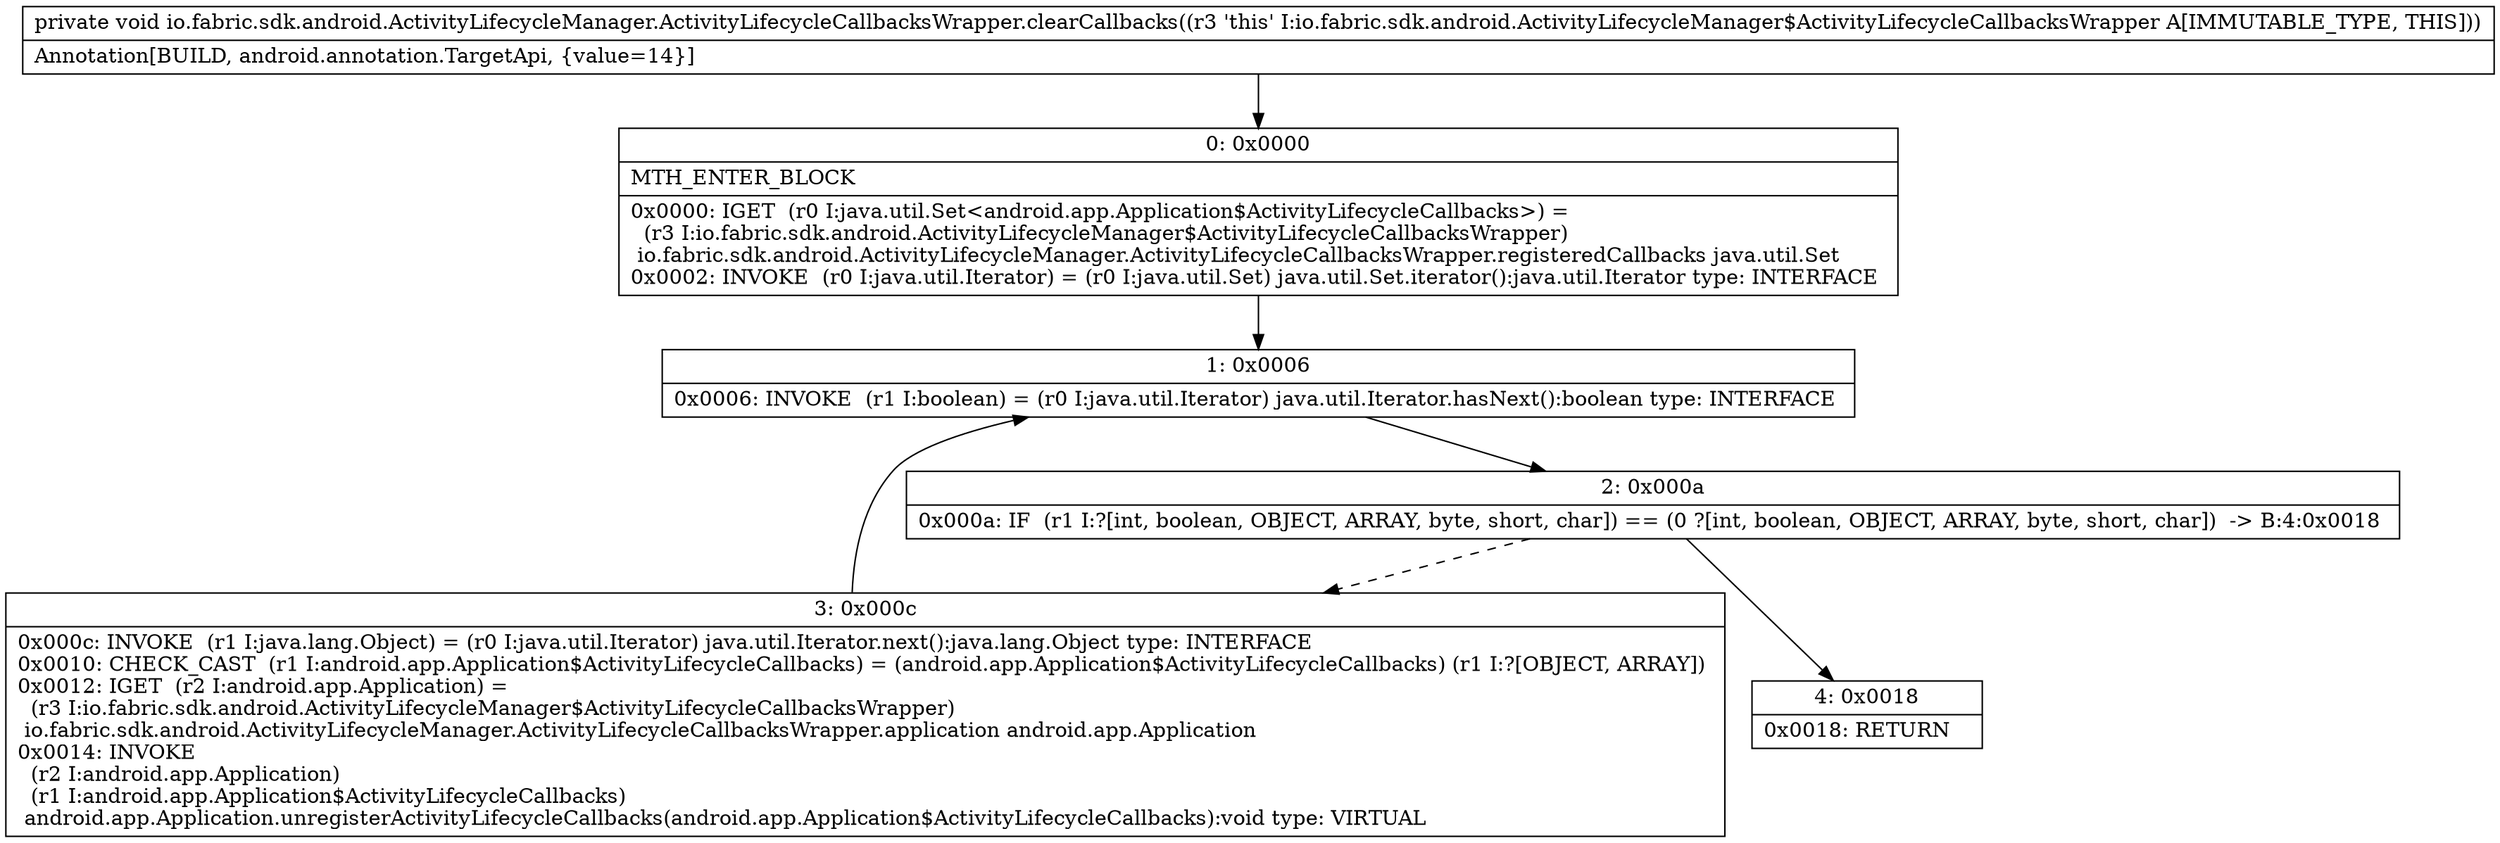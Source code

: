digraph "CFG forio.fabric.sdk.android.ActivityLifecycleManager.ActivityLifecycleCallbacksWrapper.clearCallbacks()V" {
Node_0 [shape=record,label="{0\:\ 0x0000|MTH_ENTER_BLOCK\l|0x0000: IGET  (r0 I:java.util.Set\<android.app.Application$ActivityLifecycleCallbacks\>) = \l  (r3 I:io.fabric.sdk.android.ActivityLifecycleManager$ActivityLifecycleCallbacksWrapper)\l io.fabric.sdk.android.ActivityLifecycleManager.ActivityLifecycleCallbacksWrapper.registeredCallbacks java.util.Set \l0x0002: INVOKE  (r0 I:java.util.Iterator) = (r0 I:java.util.Set) java.util.Set.iterator():java.util.Iterator type: INTERFACE \l}"];
Node_1 [shape=record,label="{1\:\ 0x0006|0x0006: INVOKE  (r1 I:boolean) = (r0 I:java.util.Iterator) java.util.Iterator.hasNext():boolean type: INTERFACE \l}"];
Node_2 [shape=record,label="{2\:\ 0x000a|0x000a: IF  (r1 I:?[int, boolean, OBJECT, ARRAY, byte, short, char]) == (0 ?[int, boolean, OBJECT, ARRAY, byte, short, char])  \-\> B:4:0x0018 \l}"];
Node_3 [shape=record,label="{3\:\ 0x000c|0x000c: INVOKE  (r1 I:java.lang.Object) = (r0 I:java.util.Iterator) java.util.Iterator.next():java.lang.Object type: INTERFACE \l0x0010: CHECK_CAST  (r1 I:android.app.Application$ActivityLifecycleCallbacks) = (android.app.Application$ActivityLifecycleCallbacks) (r1 I:?[OBJECT, ARRAY]) \l0x0012: IGET  (r2 I:android.app.Application) = \l  (r3 I:io.fabric.sdk.android.ActivityLifecycleManager$ActivityLifecycleCallbacksWrapper)\l io.fabric.sdk.android.ActivityLifecycleManager.ActivityLifecycleCallbacksWrapper.application android.app.Application \l0x0014: INVOKE  \l  (r2 I:android.app.Application)\l  (r1 I:android.app.Application$ActivityLifecycleCallbacks)\l android.app.Application.unregisterActivityLifecycleCallbacks(android.app.Application$ActivityLifecycleCallbacks):void type: VIRTUAL \l}"];
Node_4 [shape=record,label="{4\:\ 0x0018|0x0018: RETURN   \l}"];
MethodNode[shape=record,label="{private void io.fabric.sdk.android.ActivityLifecycleManager.ActivityLifecycleCallbacksWrapper.clearCallbacks((r3 'this' I:io.fabric.sdk.android.ActivityLifecycleManager$ActivityLifecycleCallbacksWrapper A[IMMUTABLE_TYPE, THIS]))  | Annotation[BUILD, android.annotation.TargetApi, \{value=14\}]\l}"];
MethodNode -> Node_0;
Node_0 -> Node_1;
Node_1 -> Node_2;
Node_2 -> Node_3[style=dashed];
Node_2 -> Node_4;
Node_3 -> Node_1;
}

